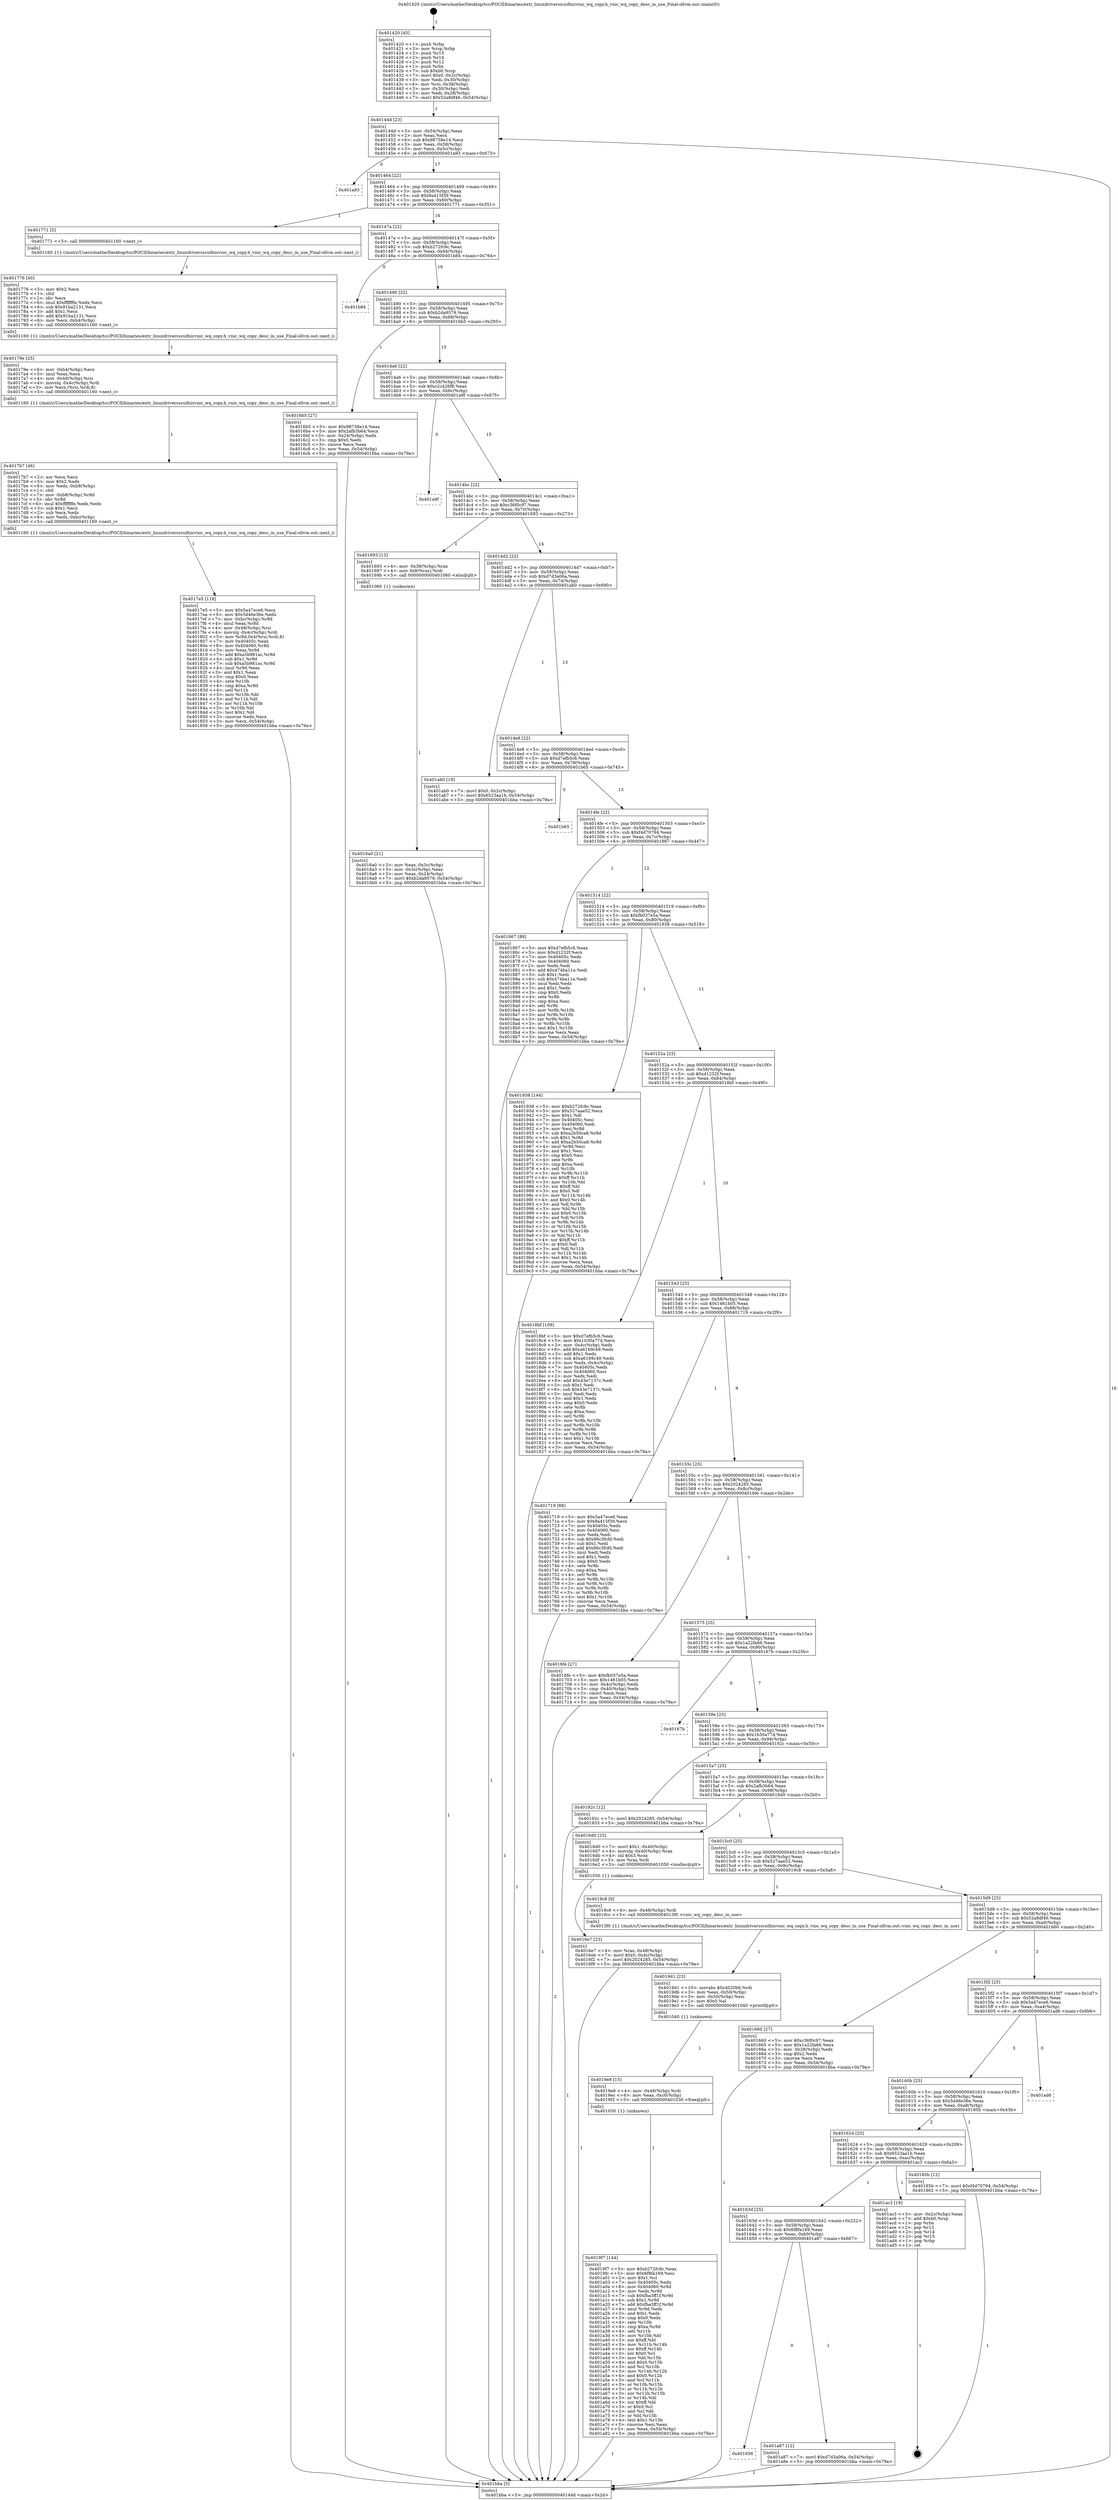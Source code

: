 digraph "0x401420" {
  label = "0x401420 (/mnt/c/Users/mathe/Desktop/tcc/POCII/binaries/extr_linuxdriversscsifnicvnic_wq_copy.h_vnic_wq_copy_desc_in_use_Final-ollvm.out::main(0))"
  labelloc = "t"
  node[shape=record]

  Entry [label="",width=0.3,height=0.3,shape=circle,fillcolor=black,style=filled]
  "0x40144d" [label="{
     0x40144d [23]\l
     | [instrs]\l
     &nbsp;&nbsp;0x40144d \<+3\>: mov -0x54(%rbp),%eax\l
     &nbsp;&nbsp;0x401450 \<+2\>: mov %eax,%ecx\l
     &nbsp;&nbsp;0x401452 \<+6\>: sub $0x98758e14,%ecx\l
     &nbsp;&nbsp;0x401458 \<+3\>: mov %eax,-0x58(%rbp)\l
     &nbsp;&nbsp;0x40145b \<+3\>: mov %ecx,-0x5c(%rbp)\l
     &nbsp;&nbsp;0x40145e \<+6\>: je 0000000000401a93 \<main+0x673\>\l
  }"]
  "0x401a93" [label="{
     0x401a93\l
  }", style=dashed]
  "0x401464" [label="{
     0x401464 [22]\l
     | [instrs]\l
     &nbsp;&nbsp;0x401464 \<+5\>: jmp 0000000000401469 \<main+0x49\>\l
     &nbsp;&nbsp;0x401469 \<+3\>: mov -0x58(%rbp),%eax\l
     &nbsp;&nbsp;0x40146c \<+5\>: sub $0x9a415f39,%eax\l
     &nbsp;&nbsp;0x401471 \<+3\>: mov %eax,-0x60(%rbp)\l
     &nbsp;&nbsp;0x401474 \<+6\>: je 0000000000401771 \<main+0x351\>\l
  }"]
  Exit [label="",width=0.3,height=0.3,shape=circle,fillcolor=black,style=filled,peripheries=2]
  "0x401771" [label="{
     0x401771 [5]\l
     | [instrs]\l
     &nbsp;&nbsp;0x401771 \<+5\>: call 0000000000401160 \<next_i\>\l
     | [calls]\l
     &nbsp;&nbsp;0x401160 \{1\} (/mnt/c/Users/mathe/Desktop/tcc/POCII/binaries/extr_linuxdriversscsifnicvnic_wq_copy.h_vnic_wq_copy_desc_in_use_Final-ollvm.out::next_i)\l
  }"]
  "0x40147a" [label="{
     0x40147a [22]\l
     | [instrs]\l
     &nbsp;&nbsp;0x40147a \<+5\>: jmp 000000000040147f \<main+0x5f\>\l
     &nbsp;&nbsp;0x40147f \<+3\>: mov -0x58(%rbp),%eax\l
     &nbsp;&nbsp;0x401482 \<+5\>: sub $0xb272fc9c,%eax\l
     &nbsp;&nbsp;0x401487 \<+3\>: mov %eax,-0x64(%rbp)\l
     &nbsp;&nbsp;0x40148a \<+6\>: je 0000000000401b84 \<main+0x764\>\l
  }"]
  "0x401656" [label="{
     0x401656\l
  }", style=dashed]
  "0x401b84" [label="{
     0x401b84\l
  }", style=dashed]
  "0x401490" [label="{
     0x401490 [22]\l
     | [instrs]\l
     &nbsp;&nbsp;0x401490 \<+5\>: jmp 0000000000401495 \<main+0x75\>\l
     &nbsp;&nbsp;0x401495 \<+3\>: mov -0x58(%rbp),%eax\l
     &nbsp;&nbsp;0x401498 \<+5\>: sub $0xb2da9579,%eax\l
     &nbsp;&nbsp;0x40149d \<+3\>: mov %eax,-0x68(%rbp)\l
     &nbsp;&nbsp;0x4014a0 \<+6\>: je 00000000004016b5 \<main+0x295\>\l
  }"]
  "0x401a87" [label="{
     0x401a87 [12]\l
     | [instrs]\l
     &nbsp;&nbsp;0x401a87 \<+7\>: movl $0xd7d3a06a,-0x54(%rbp)\l
     &nbsp;&nbsp;0x401a8e \<+5\>: jmp 0000000000401bba \<main+0x79a\>\l
  }"]
  "0x4016b5" [label="{
     0x4016b5 [27]\l
     | [instrs]\l
     &nbsp;&nbsp;0x4016b5 \<+5\>: mov $0x98758e14,%eax\l
     &nbsp;&nbsp;0x4016ba \<+5\>: mov $0x2afb3b64,%ecx\l
     &nbsp;&nbsp;0x4016bf \<+3\>: mov -0x24(%rbp),%edx\l
     &nbsp;&nbsp;0x4016c2 \<+3\>: cmp $0x0,%edx\l
     &nbsp;&nbsp;0x4016c5 \<+3\>: cmove %ecx,%eax\l
     &nbsp;&nbsp;0x4016c8 \<+3\>: mov %eax,-0x54(%rbp)\l
     &nbsp;&nbsp;0x4016cb \<+5\>: jmp 0000000000401bba \<main+0x79a\>\l
  }"]
  "0x4014a6" [label="{
     0x4014a6 [22]\l
     | [instrs]\l
     &nbsp;&nbsp;0x4014a6 \<+5\>: jmp 00000000004014ab \<main+0x8b\>\l
     &nbsp;&nbsp;0x4014ab \<+3\>: mov -0x58(%rbp),%eax\l
     &nbsp;&nbsp;0x4014ae \<+5\>: sub $0xc2c426f8,%eax\l
     &nbsp;&nbsp;0x4014b3 \<+3\>: mov %eax,-0x6c(%rbp)\l
     &nbsp;&nbsp;0x4014b6 \<+6\>: je 0000000000401a9f \<main+0x67f\>\l
  }"]
  "0x40163d" [label="{
     0x40163d [25]\l
     | [instrs]\l
     &nbsp;&nbsp;0x40163d \<+5\>: jmp 0000000000401642 \<main+0x222\>\l
     &nbsp;&nbsp;0x401642 \<+3\>: mov -0x58(%rbp),%eax\l
     &nbsp;&nbsp;0x401645 \<+5\>: sub $0x6f8fa169,%eax\l
     &nbsp;&nbsp;0x40164a \<+6\>: mov %eax,-0xb0(%rbp)\l
     &nbsp;&nbsp;0x401650 \<+6\>: je 0000000000401a87 \<main+0x667\>\l
  }"]
  "0x401a9f" [label="{
     0x401a9f\l
  }", style=dashed]
  "0x4014bc" [label="{
     0x4014bc [22]\l
     | [instrs]\l
     &nbsp;&nbsp;0x4014bc \<+5\>: jmp 00000000004014c1 \<main+0xa1\>\l
     &nbsp;&nbsp;0x4014c1 \<+3\>: mov -0x58(%rbp),%eax\l
     &nbsp;&nbsp;0x4014c4 \<+5\>: sub $0xc36f0c97,%eax\l
     &nbsp;&nbsp;0x4014c9 \<+3\>: mov %eax,-0x70(%rbp)\l
     &nbsp;&nbsp;0x4014cc \<+6\>: je 0000000000401693 \<main+0x273\>\l
  }"]
  "0x401ac3" [label="{
     0x401ac3 [19]\l
     | [instrs]\l
     &nbsp;&nbsp;0x401ac3 \<+3\>: mov -0x2c(%rbp),%eax\l
     &nbsp;&nbsp;0x401ac6 \<+7\>: add $0xb0,%rsp\l
     &nbsp;&nbsp;0x401acd \<+1\>: pop %rbx\l
     &nbsp;&nbsp;0x401ace \<+2\>: pop %r12\l
     &nbsp;&nbsp;0x401ad0 \<+2\>: pop %r14\l
     &nbsp;&nbsp;0x401ad2 \<+2\>: pop %r15\l
     &nbsp;&nbsp;0x401ad4 \<+1\>: pop %rbp\l
     &nbsp;&nbsp;0x401ad5 \<+1\>: ret\l
  }"]
  "0x401693" [label="{
     0x401693 [13]\l
     | [instrs]\l
     &nbsp;&nbsp;0x401693 \<+4\>: mov -0x38(%rbp),%rax\l
     &nbsp;&nbsp;0x401697 \<+4\>: mov 0x8(%rax),%rdi\l
     &nbsp;&nbsp;0x40169b \<+5\>: call 0000000000401060 \<atoi@plt\>\l
     | [calls]\l
     &nbsp;&nbsp;0x401060 \{1\} (unknown)\l
  }"]
  "0x4014d2" [label="{
     0x4014d2 [22]\l
     | [instrs]\l
     &nbsp;&nbsp;0x4014d2 \<+5\>: jmp 00000000004014d7 \<main+0xb7\>\l
     &nbsp;&nbsp;0x4014d7 \<+3\>: mov -0x58(%rbp),%eax\l
     &nbsp;&nbsp;0x4014da \<+5\>: sub $0xd7d3a06a,%eax\l
     &nbsp;&nbsp;0x4014df \<+3\>: mov %eax,-0x74(%rbp)\l
     &nbsp;&nbsp;0x4014e2 \<+6\>: je 0000000000401ab0 \<main+0x690\>\l
  }"]
  "0x4019f7" [label="{
     0x4019f7 [144]\l
     | [instrs]\l
     &nbsp;&nbsp;0x4019f7 \<+5\>: mov $0xb272fc9c,%eax\l
     &nbsp;&nbsp;0x4019fc \<+5\>: mov $0x6f8fa169,%esi\l
     &nbsp;&nbsp;0x401a01 \<+2\>: mov $0x1,%cl\l
     &nbsp;&nbsp;0x401a03 \<+7\>: mov 0x40405c,%edx\l
     &nbsp;&nbsp;0x401a0a \<+8\>: mov 0x404060,%r8d\l
     &nbsp;&nbsp;0x401a12 \<+3\>: mov %edx,%r9d\l
     &nbsp;&nbsp;0x401a15 \<+7\>: sub $0xfba3ff1f,%r9d\l
     &nbsp;&nbsp;0x401a1c \<+4\>: sub $0x1,%r9d\l
     &nbsp;&nbsp;0x401a20 \<+7\>: add $0xfba3ff1f,%r9d\l
     &nbsp;&nbsp;0x401a27 \<+4\>: imul %r9d,%edx\l
     &nbsp;&nbsp;0x401a2b \<+3\>: and $0x1,%edx\l
     &nbsp;&nbsp;0x401a2e \<+3\>: cmp $0x0,%edx\l
     &nbsp;&nbsp;0x401a31 \<+4\>: sete %r10b\l
     &nbsp;&nbsp;0x401a35 \<+4\>: cmp $0xa,%r8d\l
     &nbsp;&nbsp;0x401a39 \<+4\>: setl %r11b\l
     &nbsp;&nbsp;0x401a3d \<+3\>: mov %r10b,%bl\l
     &nbsp;&nbsp;0x401a40 \<+3\>: xor $0xff,%bl\l
     &nbsp;&nbsp;0x401a43 \<+3\>: mov %r11b,%r14b\l
     &nbsp;&nbsp;0x401a46 \<+4\>: xor $0xff,%r14b\l
     &nbsp;&nbsp;0x401a4a \<+3\>: xor $0x0,%cl\l
     &nbsp;&nbsp;0x401a4d \<+3\>: mov %bl,%r15b\l
     &nbsp;&nbsp;0x401a50 \<+4\>: and $0x0,%r15b\l
     &nbsp;&nbsp;0x401a54 \<+3\>: and %cl,%r10b\l
     &nbsp;&nbsp;0x401a57 \<+3\>: mov %r14b,%r12b\l
     &nbsp;&nbsp;0x401a5a \<+4\>: and $0x0,%r12b\l
     &nbsp;&nbsp;0x401a5e \<+3\>: and %cl,%r11b\l
     &nbsp;&nbsp;0x401a61 \<+3\>: or %r10b,%r15b\l
     &nbsp;&nbsp;0x401a64 \<+3\>: or %r11b,%r12b\l
     &nbsp;&nbsp;0x401a67 \<+3\>: xor %r12b,%r15b\l
     &nbsp;&nbsp;0x401a6a \<+3\>: or %r14b,%bl\l
     &nbsp;&nbsp;0x401a6d \<+3\>: xor $0xff,%bl\l
     &nbsp;&nbsp;0x401a70 \<+3\>: or $0x0,%cl\l
     &nbsp;&nbsp;0x401a73 \<+2\>: and %cl,%bl\l
     &nbsp;&nbsp;0x401a75 \<+3\>: or %bl,%r15b\l
     &nbsp;&nbsp;0x401a78 \<+4\>: test $0x1,%r15b\l
     &nbsp;&nbsp;0x401a7c \<+3\>: cmovne %esi,%eax\l
     &nbsp;&nbsp;0x401a7f \<+3\>: mov %eax,-0x54(%rbp)\l
     &nbsp;&nbsp;0x401a82 \<+5\>: jmp 0000000000401bba \<main+0x79a\>\l
  }"]
  "0x401ab0" [label="{
     0x401ab0 [19]\l
     | [instrs]\l
     &nbsp;&nbsp;0x401ab0 \<+7\>: movl $0x0,-0x2c(%rbp)\l
     &nbsp;&nbsp;0x401ab7 \<+7\>: movl $0x6523aa1b,-0x54(%rbp)\l
     &nbsp;&nbsp;0x401abe \<+5\>: jmp 0000000000401bba \<main+0x79a\>\l
  }"]
  "0x4014e8" [label="{
     0x4014e8 [22]\l
     | [instrs]\l
     &nbsp;&nbsp;0x4014e8 \<+5\>: jmp 00000000004014ed \<main+0xcd\>\l
     &nbsp;&nbsp;0x4014ed \<+3\>: mov -0x58(%rbp),%eax\l
     &nbsp;&nbsp;0x4014f0 \<+5\>: sub $0xd7efb5c6,%eax\l
     &nbsp;&nbsp;0x4014f5 \<+3\>: mov %eax,-0x78(%rbp)\l
     &nbsp;&nbsp;0x4014f8 \<+6\>: je 0000000000401b65 \<main+0x745\>\l
  }"]
  "0x4019e8" [label="{
     0x4019e8 [15]\l
     | [instrs]\l
     &nbsp;&nbsp;0x4019e8 \<+4\>: mov -0x48(%rbp),%rdi\l
     &nbsp;&nbsp;0x4019ec \<+6\>: mov %eax,-0xc0(%rbp)\l
     &nbsp;&nbsp;0x4019f2 \<+5\>: call 0000000000401030 \<free@plt\>\l
     | [calls]\l
     &nbsp;&nbsp;0x401030 \{1\} (unknown)\l
  }"]
  "0x401b65" [label="{
     0x401b65\l
  }", style=dashed]
  "0x4014fe" [label="{
     0x4014fe [22]\l
     | [instrs]\l
     &nbsp;&nbsp;0x4014fe \<+5\>: jmp 0000000000401503 \<main+0xe3\>\l
     &nbsp;&nbsp;0x401503 \<+3\>: mov -0x58(%rbp),%eax\l
     &nbsp;&nbsp;0x401506 \<+5\>: sub $0xf4d70794,%eax\l
     &nbsp;&nbsp;0x40150b \<+3\>: mov %eax,-0x7c(%rbp)\l
     &nbsp;&nbsp;0x40150e \<+6\>: je 0000000000401867 \<main+0x447\>\l
  }"]
  "0x4019d1" [label="{
     0x4019d1 [23]\l
     | [instrs]\l
     &nbsp;&nbsp;0x4019d1 \<+10\>: movabs $0x4020b6,%rdi\l
     &nbsp;&nbsp;0x4019db \<+3\>: mov %eax,-0x50(%rbp)\l
     &nbsp;&nbsp;0x4019de \<+3\>: mov -0x50(%rbp),%esi\l
     &nbsp;&nbsp;0x4019e1 \<+2\>: mov $0x0,%al\l
     &nbsp;&nbsp;0x4019e3 \<+5\>: call 0000000000401040 \<printf@plt\>\l
     | [calls]\l
     &nbsp;&nbsp;0x401040 \{1\} (unknown)\l
  }"]
  "0x401867" [label="{
     0x401867 [88]\l
     | [instrs]\l
     &nbsp;&nbsp;0x401867 \<+5\>: mov $0xd7efb5c6,%eax\l
     &nbsp;&nbsp;0x40186c \<+5\>: mov $0xd1232f,%ecx\l
     &nbsp;&nbsp;0x401871 \<+7\>: mov 0x40405c,%edx\l
     &nbsp;&nbsp;0x401878 \<+7\>: mov 0x404060,%esi\l
     &nbsp;&nbsp;0x40187f \<+2\>: mov %edx,%edi\l
     &nbsp;&nbsp;0x401881 \<+6\>: add $0x474ba11e,%edi\l
     &nbsp;&nbsp;0x401887 \<+3\>: sub $0x1,%edi\l
     &nbsp;&nbsp;0x40188a \<+6\>: sub $0x474ba11e,%edi\l
     &nbsp;&nbsp;0x401890 \<+3\>: imul %edi,%edx\l
     &nbsp;&nbsp;0x401893 \<+3\>: and $0x1,%edx\l
     &nbsp;&nbsp;0x401896 \<+3\>: cmp $0x0,%edx\l
     &nbsp;&nbsp;0x401899 \<+4\>: sete %r8b\l
     &nbsp;&nbsp;0x40189d \<+3\>: cmp $0xa,%esi\l
     &nbsp;&nbsp;0x4018a0 \<+4\>: setl %r9b\l
     &nbsp;&nbsp;0x4018a4 \<+3\>: mov %r8b,%r10b\l
     &nbsp;&nbsp;0x4018a7 \<+3\>: and %r9b,%r10b\l
     &nbsp;&nbsp;0x4018aa \<+3\>: xor %r9b,%r8b\l
     &nbsp;&nbsp;0x4018ad \<+3\>: or %r8b,%r10b\l
     &nbsp;&nbsp;0x4018b0 \<+4\>: test $0x1,%r10b\l
     &nbsp;&nbsp;0x4018b4 \<+3\>: cmovne %ecx,%eax\l
     &nbsp;&nbsp;0x4018b7 \<+3\>: mov %eax,-0x54(%rbp)\l
     &nbsp;&nbsp;0x4018ba \<+5\>: jmp 0000000000401bba \<main+0x79a\>\l
  }"]
  "0x401514" [label="{
     0x401514 [22]\l
     | [instrs]\l
     &nbsp;&nbsp;0x401514 \<+5\>: jmp 0000000000401519 \<main+0xf9\>\l
     &nbsp;&nbsp;0x401519 \<+3\>: mov -0x58(%rbp),%eax\l
     &nbsp;&nbsp;0x40151c \<+5\>: sub $0xfb037e5a,%eax\l
     &nbsp;&nbsp;0x401521 \<+3\>: mov %eax,-0x80(%rbp)\l
     &nbsp;&nbsp;0x401524 \<+6\>: je 0000000000401938 \<main+0x518\>\l
  }"]
  "0x401624" [label="{
     0x401624 [25]\l
     | [instrs]\l
     &nbsp;&nbsp;0x401624 \<+5\>: jmp 0000000000401629 \<main+0x209\>\l
     &nbsp;&nbsp;0x401629 \<+3\>: mov -0x58(%rbp),%eax\l
     &nbsp;&nbsp;0x40162c \<+5\>: sub $0x6523aa1b,%eax\l
     &nbsp;&nbsp;0x401631 \<+6\>: mov %eax,-0xac(%rbp)\l
     &nbsp;&nbsp;0x401637 \<+6\>: je 0000000000401ac3 \<main+0x6a3\>\l
  }"]
  "0x401938" [label="{
     0x401938 [144]\l
     | [instrs]\l
     &nbsp;&nbsp;0x401938 \<+5\>: mov $0xb272fc9c,%eax\l
     &nbsp;&nbsp;0x40193d \<+5\>: mov $0x527aae52,%ecx\l
     &nbsp;&nbsp;0x401942 \<+2\>: mov $0x1,%dl\l
     &nbsp;&nbsp;0x401944 \<+7\>: mov 0x40405c,%esi\l
     &nbsp;&nbsp;0x40194b \<+7\>: mov 0x404060,%edi\l
     &nbsp;&nbsp;0x401952 \<+3\>: mov %esi,%r8d\l
     &nbsp;&nbsp;0x401955 \<+7\>: sub $0xa2b50ca8,%r8d\l
     &nbsp;&nbsp;0x40195c \<+4\>: sub $0x1,%r8d\l
     &nbsp;&nbsp;0x401960 \<+7\>: add $0xa2b50ca8,%r8d\l
     &nbsp;&nbsp;0x401967 \<+4\>: imul %r8d,%esi\l
     &nbsp;&nbsp;0x40196b \<+3\>: and $0x1,%esi\l
     &nbsp;&nbsp;0x40196e \<+3\>: cmp $0x0,%esi\l
     &nbsp;&nbsp;0x401971 \<+4\>: sete %r9b\l
     &nbsp;&nbsp;0x401975 \<+3\>: cmp $0xa,%edi\l
     &nbsp;&nbsp;0x401978 \<+4\>: setl %r10b\l
     &nbsp;&nbsp;0x40197c \<+3\>: mov %r9b,%r11b\l
     &nbsp;&nbsp;0x40197f \<+4\>: xor $0xff,%r11b\l
     &nbsp;&nbsp;0x401983 \<+3\>: mov %r10b,%bl\l
     &nbsp;&nbsp;0x401986 \<+3\>: xor $0xff,%bl\l
     &nbsp;&nbsp;0x401989 \<+3\>: xor $0x0,%dl\l
     &nbsp;&nbsp;0x40198c \<+3\>: mov %r11b,%r14b\l
     &nbsp;&nbsp;0x40198f \<+4\>: and $0x0,%r14b\l
     &nbsp;&nbsp;0x401993 \<+3\>: and %dl,%r9b\l
     &nbsp;&nbsp;0x401996 \<+3\>: mov %bl,%r15b\l
     &nbsp;&nbsp;0x401999 \<+4\>: and $0x0,%r15b\l
     &nbsp;&nbsp;0x40199d \<+3\>: and %dl,%r10b\l
     &nbsp;&nbsp;0x4019a0 \<+3\>: or %r9b,%r14b\l
     &nbsp;&nbsp;0x4019a3 \<+3\>: or %r10b,%r15b\l
     &nbsp;&nbsp;0x4019a6 \<+3\>: xor %r15b,%r14b\l
     &nbsp;&nbsp;0x4019a9 \<+3\>: or %bl,%r11b\l
     &nbsp;&nbsp;0x4019ac \<+4\>: xor $0xff,%r11b\l
     &nbsp;&nbsp;0x4019b0 \<+3\>: or $0x0,%dl\l
     &nbsp;&nbsp;0x4019b3 \<+3\>: and %dl,%r11b\l
     &nbsp;&nbsp;0x4019b6 \<+3\>: or %r11b,%r14b\l
     &nbsp;&nbsp;0x4019b9 \<+4\>: test $0x1,%r14b\l
     &nbsp;&nbsp;0x4019bd \<+3\>: cmovne %ecx,%eax\l
     &nbsp;&nbsp;0x4019c0 \<+3\>: mov %eax,-0x54(%rbp)\l
     &nbsp;&nbsp;0x4019c3 \<+5\>: jmp 0000000000401bba \<main+0x79a\>\l
  }"]
  "0x40152a" [label="{
     0x40152a [25]\l
     | [instrs]\l
     &nbsp;&nbsp;0x40152a \<+5\>: jmp 000000000040152f \<main+0x10f\>\l
     &nbsp;&nbsp;0x40152f \<+3\>: mov -0x58(%rbp),%eax\l
     &nbsp;&nbsp;0x401532 \<+5\>: sub $0xd1232f,%eax\l
     &nbsp;&nbsp;0x401537 \<+6\>: mov %eax,-0x84(%rbp)\l
     &nbsp;&nbsp;0x40153d \<+6\>: je 00000000004018bf \<main+0x49f\>\l
  }"]
  "0x40185b" [label="{
     0x40185b [12]\l
     | [instrs]\l
     &nbsp;&nbsp;0x40185b \<+7\>: movl $0xf4d70794,-0x54(%rbp)\l
     &nbsp;&nbsp;0x401862 \<+5\>: jmp 0000000000401bba \<main+0x79a\>\l
  }"]
  "0x4018bf" [label="{
     0x4018bf [109]\l
     | [instrs]\l
     &nbsp;&nbsp;0x4018bf \<+5\>: mov $0xd7efb5c6,%eax\l
     &nbsp;&nbsp;0x4018c4 \<+5\>: mov $0x1b30a77d,%ecx\l
     &nbsp;&nbsp;0x4018c9 \<+3\>: mov -0x4c(%rbp),%edx\l
     &nbsp;&nbsp;0x4018cc \<+6\>: add $0xa6169c49,%edx\l
     &nbsp;&nbsp;0x4018d2 \<+3\>: add $0x1,%edx\l
     &nbsp;&nbsp;0x4018d5 \<+6\>: sub $0xa6169c49,%edx\l
     &nbsp;&nbsp;0x4018db \<+3\>: mov %edx,-0x4c(%rbp)\l
     &nbsp;&nbsp;0x4018de \<+7\>: mov 0x40405c,%edx\l
     &nbsp;&nbsp;0x4018e5 \<+7\>: mov 0x404060,%esi\l
     &nbsp;&nbsp;0x4018ec \<+2\>: mov %edx,%edi\l
     &nbsp;&nbsp;0x4018ee \<+6\>: add $0x43e7137c,%edi\l
     &nbsp;&nbsp;0x4018f4 \<+3\>: sub $0x1,%edi\l
     &nbsp;&nbsp;0x4018f7 \<+6\>: sub $0x43e7137c,%edi\l
     &nbsp;&nbsp;0x4018fd \<+3\>: imul %edi,%edx\l
     &nbsp;&nbsp;0x401900 \<+3\>: and $0x1,%edx\l
     &nbsp;&nbsp;0x401903 \<+3\>: cmp $0x0,%edx\l
     &nbsp;&nbsp;0x401906 \<+4\>: sete %r8b\l
     &nbsp;&nbsp;0x40190a \<+3\>: cmp $0xa,%esi\l
     &nbsp;&nbsp;0x40190d \<+4\>: setl %r9b\l
     &nbsp;&nbsp;0x401911 \<+3\>: mov %r8b,%r10b\l
     &nbsp;&nbsp;0x401914 \<+3\>: and %r9b,%r10b\l
     &nbsp;&nbsp;0x401917 \<+3\>: xor %r9b,%r8b\l
     &nbsp;&nbsp;0x40191a \<+3\>: or %r8b,%r10b\l
     &nbsp;&nbsp;0x40191d \<+4\>: test $0x1,%r10b\l
     &nbsp;&nbsp;0x401921 \<+3\>: cmovne %ecx,%eax\l
     &nbsp;&nbsp;0x401924 \<+3\>: mov %eax,-0x54(%rbp)\l
     &nbsp;&nbsp;0x401927 \<+5\>: jmp 0000000000401bba \<main+0x79a\>\l
  }"]
  "0x401543" [label="{
     0x401543 [25]\l
     | [instrs]\l
     &nbsp;&nbsp;0x401543 \<+5\>: jmp 0000000000401548 \<main+0x128\>\l
     &nbsp;&nbsp;0x401548 \<+3\>: mov -0x58(%rbp),%eax\l
     &nbsp;&nbsp;0x40154b \<+5\>: sub $0x1461b05,%eax\l
     &nbsp;&nbsp;0x401550 \<+6\>: mov %eax,-0x88(%rbp)\l
     &nbsp;&nbsp;0x401556 \<+6\>: je 0000000000401719 \<main+0x2f9\>\l
  }"]
  "0x40160b" [label="{
     0x40160b [25]\l
     | [instrs]\l
     &nbsp;&nbsp;0x40160b \<+5\>: jmp 0000000000401610 \<main+0x1f0\>\l
     &nbsp;&nbsp;0x401610 \<+3\>: mov -0x58(%rbp),%eax\l
     &nbsp;&nbsp;0x401613 \<+5\>: sub $0x5d46e36e,%eax\l
     &nbsp;&nbsp;0x401618 \<+6\>: mov %eax,-0xa8(%rbp)\l
     &nbsp;&nbsp;0x40161e \<+6\>: je 000000000040185b \<main+0x43b\>\l
  }"]
  "0x401719" [label="{
     0x401719 [88]\l
     | [instrs]\l
     &nbsp;&nbsp;0x401719 \<+5\>: mov $0x5a47ece6,%eax\l
     &nbsp;&nbsp;0x40171e \<+5\>: mov $0x9a415f39,%ecx\l
     &nbsp;&nbsp;0x401723 \<+7\>: mov 0x40405c,%edx\l
     &nbsp;&nbsp;0x40172a \<+7\>: mov 0x404060,%esi\l
     &nbsp;&nbsp;0x401731 \<+2\>: mov %edx,%edi\l
     &nbsp;&nbsp;0x401733 \<+6\>: sub $0x86c3fcfd,%edi\l
     &nbsp;&nbsp;0x401739 \<+3\>: sub $0x1,%edi\l
     &nbsp;&nbsp;0x40173c \<+6\>: add $0x86c3fcfd,%edi\l
     &nbsp;&nbsp;0x401742 \<+3\>: imul %edi,%edx\l
     &nbsp;&nbsp;0x401745 \<+3\>: and $0x1,%edx\l
     &nbsp;&nbsp;0x401748 \<+3\>: cmp $0x0,%edx\l
     &nbsp;&nbsp;0x40174b \<+4\>: sete %r8b\l
     &nbsp;&nbsp;0x40174f \<+3\>: cmp $0xa,%esi\l
     &nbsp;&nbsp;0x401752 \<+4\>: setl %r9b\l
     &nbsp;&nbsp;0x401756 \<+3\>: mov %r8b,%r10b\l
     &nbsp;&nbsp;0x401759 \<+3\>: and %r9b,%r10b\l
     &nbsp;&nbsp;0x40175c \<+3\>: xor %r9b,%r8b\l
     &nbsp;&nbsp;0x40175f \<+3\>: or %r8b,%r10b\l
     &nbsp;&nbsp;0x401762 \<+4\>: test $0x1,%r10b\l
     &nbsp;&nbsp;0x401766 \<+3\>: cmovne %ecx,%eax\l
     &nbsp;&nbsp;0x401769 \<+3\>: mov %eax,-0x54(%rbp)\l
     &nbsp;&nbsp;0x40176c \<+5\>: jmp 0000000000401bba \<main+0x79a\>\l
  }"]
  "0x40155c" [label="{
     0x40155c [25]\l
     | [instrs]\l
     &nbsp;&nbsp;0x40155c \<+5\>: jmp 0000000000401561 \<main+0x141\>\l
     &nbsp;&nbsp;0x401561 \<+3\>: mov -0x58(%rbp),%eax\l
     &nbsp;&nbsp;0x401564 \<+5\>: sub $0x2024285,%eax\l
     &nbsp;&nbsp;0x401569 \<+6\>: mov %eax,-0x8c(%rbp)\l
     &nbsp;&nbsp;0x40156f \<+6\>: je 00000000004016fe \<main+0x2de\>\l
  }"]
  "0x401ad6" [label="{
     0x401ad6\l
  }", style=dashed]
  "0x4016fe" [label="{
     0x4016fe [27]\l
     | [instrs]\l
     &nbsp;&nbsp;0x4016fe \<+5\>: mov $0xfb037e5a,%eax\l
     &nbsp;&nbsp;0x401703 \<+5\>: mov $0x1461b05,%ecx\l
     &nbsp;&nbsp;0x401708 \<+3\>: mov -0x4c(%rbp),%edx\l
     &nbsp;&nbsp;0x40170b \<+3\>: cmp -0x40(%rbp),%edx\l
     &nbsp;&nbsp;0x40170e \<+3\>: cmovl %ecx,%eax\l
     &nbsp;&nbsp;0x401711 \<+3\>: mov %eax,-0x54(%rbp)\l
     &nbsp;&nbsp;0x401714 \<+5\>: jmp 0000000000401bba \<main+0x79a\>\l
  }"]
  "0x401575" [label="{
     0x401575 [25]\l
     | [instrs]\l
     &nbsp;&nbsp;0x401575 \<+5\>: jmp 000000000040157a \<main+0x15a\>\l
     &nbsp;&nbsp;0x40157a \<+3\>: mov -0x58(%rbp),%eax\l
     &nbsp;&nbsp;0x40157d \<+5\>: sub $0x1a22fa66,%eax\l
     &nbsp;&nbsp;0x401582 \<+6\>: mov %eax,-0x90(%rbp)\l
     &nbsp;&nbsp;0x401588 \<+6\>: je 000000000040167b \<main+0x25b\>\l
  }"]
  "0x4017e5" [label="{
     0x4017e5 [118]\l
     | [instrs]\l
     &nbsp;&nbsp;0x4017e5 \<+5\>: mov $0x5a47ece6,%ecx\l
     &nbsp;&nbsp;0x4017ea \<+5\>: mov $0x5d46e36e,%edx\l
     &nbsp;&nbsp;0x4017ef \<+7\>: mov -0xbc(%rbp),%r8d\l
     &nbsp;&nbsp;0x4017f6 \<+4\>: imul %eax,%r8d\l
     &nbsp;&nbsp;0x4017fa \<+4\>: mov -0x48(%rbp),%rsi\l
     &nbsp;&nbsp;0x4017fe \<+4\>: movslq -0x4c(%rbp),%rdi\l
     &nbsp;&nbsp;0x401802 \<+5\>: mov %r8d,0x4(%rsi,%rdi,8)\l
     &nbsp;&nbsp;0x401807 \<+7\>: mov 0x40405c,%eax\l
     &nbsp;&nbsp;0x40180e \<+8\>: mov 0x404060,%r8d\l
     &nbsp;&nbsp;0x401816 \<+3\>: mov %eax,%r9d\l
     &nbsp;&nbsp;0x401819 \<+7\>: add $0xa5b981ac,%r9d\l
     &nbsp;&nbsp;0x401820 \<+4\>: sub $0x1,%r9d\l
     &nbsp;&nbsp;0x401824 \<+7\>: sub $0xa5b981ac,%r9d\l
     &nbsp;&nbsp;0x40182b \<+4\>: imul %r9d,%eax\l
     &nbsp;&nbsp;0x40182f \<+3\>: and $0x1,%eax\l
     &nbsp;&nbsp;0x401832 \<+3\>: cmp $0x0,%eax\l
     &nbsp;&nbsp;0x401835 \<+4\>: sete %r10b\l
     &nbsp;&nbsp;0x401839 \<+4\>: cmp $0xa,%r8d\l
     &nbsp;&nbsp;0x40183d \<+4\>: setl %r11b\l
     &nbsp;&nbsp;0x401841 \<+3\>: mov %r10b,%bl\l
     &nbsp;&nbsp;0x401844 \<+3\>: and %r11b,%bl\l
     &nbsp;&nbsp;0x401847 \<+3\>: xor %r11b,%r10b\l
     &nbsp;&nbsp;0x40184a \<+3\>: or %r10b,%bl\l
     &nbsp;&nbsp;0x40184d \<+3\>: test $0x1,%bl\l
     &nbsp;&nbsp;0x401850 \<+3\>: cmovne %edx,%ecx\l
     &nbsp;&nbsp;0x401853 \<+3\>: mov %ecx,-0x54(%rbp)\l
     &nbsp;&nbsp;0x401856 \<+5\>: jmp 0000000000401bba \<main+0x79a\>\l
  }"]
  "0x40167b" [label="{
     0x40167b\l
  }", style=dashed]
  "0x40158e" [label="{
     0x40158e [25]\l
     | [instrs]\l
     &nbsp;&nbsp;0x40158e \<+5\>: jmp 0000000000401593 \<main+0x173\>\l
     &nbsp;&nbsp;0x401593 \<+3\>: mov -0x58(%rbp),%eax\l
     &nbsp;&nbsp;0x401596 \<+5\>: sub $0x1b30a77d,%eax\l
     &nbsp;&nbsp;0x40159b \<+6\>: mov %eax,-0x94(%rbp)\l
     &nbsp;&nbsp;0x4015a1 \<+6\>: je 000000000040192c \<main+0x50c\>\l
  }"]
  "0x4017b7" [label="{
     0x4017b7 [46]\l
     | [instrs]\l
     &nbsp;&nbsp;0x4017b7 \<+2\>: xor %ecx,%ecx\l
     &nbsp;&nbsp;0x4017b9 \<+5\>: mov $0x2,%edx\l
     &nbsp;&nbsp;0x4017be \<+6\>: mov %edx,-0xb8(%rbp)\l
     &nbsp;&nbsp;0x4017c4 \<+1\>: cltd\l
     &nbsp;&nbsp;0x4017c5 \<+7\>: mov -0xb8(%rbp),%r8d\l
     &nbsp;&nbsp;0x4017cc \<+3\>: idiv %r8d\l
     &nbsp;&nbsp;0x4017cf \<+6\>: imul $0xfffffffe,%edx,%edx\l
     &nbsp;&nbsp;0x4017d5 \<+3\>: sub $0x1,%ecx\l
     &nbsp;&nbsp;0x4017d8 \<+2\>: sub %ecx,%edx\l
     &nbsp;&nbsp;0x4017da \<+6\>: mov %edx,-0xbc(%rbp)\l
     &nbsp;&nbsp;0x4017e0 \<+5\>: call 0000000000401160 \<next_i\>\l
     | [calls]\l
     &nbsp;&nbsp;0x401160 \{1\} (/mnt/c/Users/mathe/Desktop/tcc/POCII/binaries/extr_linuxdriversscsifnicvnic_wq_copy.h_vnic_wq_copy_desc_in_use_Final-ollvm.out::next_i)\l
  }"]
  "0x40192c" [label="{
     0x40192c [12]\l
     | [instrs]\l
     &nbsp;&nbsp;0x40192c \<+7\>: movl $0x2024285,-0x54(%rbp)\l
     &nbsp;&nbsp;0x401933 \<+5\>: jmp 0000000000401bba \<main+0x79a\>\l
  }"]
  "0x4015a7" [label="{
     0x4015a7 [25]\l
     | [instrs]\l
     &nbsp;&nbsp;0x4015a7 \<+5\>: jmp 00000000004015ac \<main+0x18c\>\l
     &nbsp;&nbsp;0x4015ac \<+3\>: mov -0x58(%rbp),%eax\l
     &nbsp;&nbsp;0x4015af \<+5\>: sub $0x2afb3b64,%eax\l
     &nbsp;&nbsp;0x4015b4 \<+6\>: mov %eax,-0x98(%rbp)\l
     &nbsp;&nbsp;0x4015ba \<+6\>: je 00000000004016d0 \<main+0x2b0\>\l
  }"]
  "0x40179e" [label="{
     0x40179e [25]\l
     | [instrs]\l
     &nbsp;&nbsp;0x40179e \<+6\>: mov -0xb4(%rbp),%ecx\l
     &nbsp;&nbsp;0x4017a4 \<+3\>: imul %eax,%ecx\l
     &nbsp;&nbsp;0x4017a7 \<+4\>: mov -0x48(%rbp),%rsi\l
     &nbsp;&nbsp;0x4017ab \<+4\>: movslq -0x4c(%rbp),%rdi\l
     &nbsp;&nbsp;0x4017af \<+3\>: mov %ecx,(%rsi,%rdi,8)\l
     &nbsp;&nbsp;0x4017b2 \<+5\>: call 0000000000401160 \<next_i\>\l
     | [calls]\l
     &nbsp;&nbsp;0x401160 \{1\} (/mnt/c/Users/mathe/Desktop/tcc/POCII/binaries/extr_linuxdriversscsifnicvnic_wq_copy.h_vnic_wq_copy_desc_in_use_Final-ollvm.out::next_i)\l
  }"]
  "0x4016d0" [label="{
     0x4016d0 [23]\l
     | [instrs]\l
     &nbsp;&nbsp;0x4016d0 \<+7\>: movl $0x1,-0x40(%rbp)\l
     &nbsp;&nbsp;0x4016d7 \<+4\>: movslq -0x40(%rbp),%rax\l
     &nbsp;&nbsp;0x4016db \<+4\>: shl $0x3,%rax\l
     &nbsp;&nbsp;0x4016df \<+3\>: mov %rax,%rdi\l
     &nbsp;&nbsp;0x4016e2 \<+5\>: call 0000000000401050 \<malloc@plt\>\l
     | [calls]\l
     &nbsp;&nbsp;0x401050 \{1\} (unknown)\l
  }"]
  "0x4015c0" [label="{
     0x4015c0 [25]\l
     | [instrs]\l
     &nbsp;&nbsp;0x4015c0 \<+5\>: jmp 00000000004015c5 \<main+0x1a5\>\l
     &nbsp;&nbsp;0x4015c5 \<+3\>: mov -0x58(%rbp),%eax\l
     &nbsp;&nbsp;0x4015c8 \<+5\>: sub $0x527aae52,%eax\l
     &nbsp;&nbsp;0x4015cd \<+6\>: mov %eax,-0x9c(%rbp)\l
     &nbsp;&nbsp;0x4015d3 \<+6\>: je 00000000004019c8 \<main+0x5a8\>\l
  }"]
  "0x401776" [label="{
     0x401776 [40]\l
     | [instrs]\l
     &nbsp;&nbsp;0x401776 \<+5\>: mov $0x2,%ecx\l
     &nbsp;&nbsp;0x40177b \<+1\>: cltd\l
     &nbsp;&nbsp;0x40177c \<+2\>: idiv %ecx\l
     &nbsp;&nbsp;0x40177e \<+6\>: imul $0xfffffffe,%edx,%ecx\l
     &nbsp;&nbsp;0x401784 \<+6\>: sub $0x91ba2131,%ecx\l
     &nbsp;&nbsp;0x40178a \<+3\>: add $0x1,%ecx\l
     &nbsp;&nbsp;0x40178d \<+6\>: add $0x91ba2131,%ecx\l
     &nbsp;&nbsp;0x401793 \<+6\>: mov %ecx,-0xb4(%rbp)\l
     &nbsp;&nbsp;0x401799 \<+5\>: call 0000000000401160 \<next_i\>\l
     | [calls]\l
     &nbsp;&nbsp;0x401160 \{1\} (/mnt/c/Users/mathe/Desktop/tcc/POCII/binaries/extr_linuxdriversscsifnicvnic_wq_copy.h_vnic_wq_copy_desc_in_use_Final-ollvm.out::next_i)\l
  }"]
  "0x4019c8" [label="{
     0x4019c8 [9]\l
     | [instrs]\l
     &nbsp;&nbsp;0x4019c8 \<+4\>: mov -0x48(%rbp),%rdi\l
     &nbsp;&nbsp;0x4019cc \<+5\>: call 00000000004013f0 \<vnic_wq_copy_desc_in_use\>\l
     | [calls]\l
     &nbsp;&nbsp;0x4013f0 \{1\} (/mnt/c/Users/mathe/Desktop/tcc/POCII/binaries/extr_linuxdriversscsifnicvnic_wq_copy.h_vnic_wq_copy_desc_in_use_Final-ollvm.out::vnic_wq_copy_desc_in_use)\l
  }"]
  "0x4015d9" [label="{
     0x4015d9 [25]\l
     | [instrs]\l
     &nbsp;&nbsp;0x4015d9 \<+5\>: jmp 00000000004015de \<main+0x1be\>\l
     &nbsp;&nbsp;0x4015de \<+3\>: mov -0x58(%rbp),%eax\l
     &nbsp;&nbsp;0x4015e1 \<+5\>: sub $0x52a8df46,%eax\l
     &nbsp;&nbsp;0x4015e6 \<+6\>: mov %eax,-0xa0(%rbp)\l
     &nbsp;&nbsp;0x4015ec \<+6\>: je 0000000000401660 \<main+0x240\>\l
  }"]
  "0x4016e7" [label="{
     0x4016e7 [23]\l
     | [instrs]\l
     &nbsp;&nbsp;0x4016e7 \<+4\>: mov %rax,-0x48(%rbp)\l
     &nbsp;&nbsp;0x4016eb \<+7\>: movl $0x0,-0x4c(%rbp)\l
     &nbsp;&nbsp;0x4016f2 \<+7\>: movl $0x2024285,-0x54(%rbp)\l
     &nbsp;&nbsp;0x4016f9 \<+5\>: jmp 0000000000401bba \<main+0x79a\>\l
  }"]
  "0x401660" [label="{
     0x401660 [27]\l
     | [instrs]\l
     &nbsp;&nbsp;0x401660 \<+5\>: mov $0xc36f0c97,%eax\l
     &nbsp;&nbsp;0x401665 \<+5\>: mov $0x1a22fa66,%ecx\l
     &nbsp;&nbsp;0x40166a \<+3\>: mov -0x28(%rbp),%edx\l
     &nbsp;&nbsp;0x40166d \<+3\>: cmp $0x2,%edx\l
     &nbsp;&nbsp;0x401670 \<+3\>: cmovne %ecx,%eax\l
     &nbsp;&nbsp;0x401673 \<+3\>: mov %eax,-0x54(%rbp)\l
     &nbsp;&nbsp;0x401676 \<+5\>: jmp 0000000000401bba \<main+0x79a\>\l
  }"]
  "0x4015f2" [label="{
     0x4015f2 [25]\l
     | [instrs]\l
     &nbsp;&nbsp;0x4015f2 \<+5\>: jmp 00000000004015f7 \<main+0x1d7\>\l
     &nbsp;&nbsp;0x4015f7 \<+3\>: mov -0x58(%rbp),%eax\l
     &nbsp;&nbsp;0x4015fa \<+5\>: sub $0x5a47ece6,%eax\l
     &nbsp;&nbsp;0x4015ff \<+6\>: mov %eax,-0xa4(%rbp)\l
     &nbsp;&nbsp;0x401605 \<+6\>: je 0000000000401ad6 \<main+0x6b6\>\l
  }"]
  "0x401bba" [label="{
     0x401bba [5]\l
     | [instrs]\l
     &nbsp;&nbsp;0x401bba \<+5\>: jmp 000000000040144d \<main+0x2d\>\l
  }"]
  "0x401420" [label="{
     0x401420 [45]\l
     | [instrs]\l
     &nbsp;&nbsp;0x401420 \<+1\>: push %rbp\l
     &nbsp;&nbsp;0x401421 \<+3\>: mov %rsp,%rbp\l
     &nbsp;&nbsp;0x401424 \<+2\>: push %r15\l
     &nbsp;&nbsp;0x401426 \<+2\>: push %r14\l
     &nbsp;&nbsp;0x401428 \<+2\>: push %r12\l
     &nbsp;&nbsp;0x40142a \<+1\>: push %rbx\l
     &nbsp;&nbsp;0x40142b \<+7\>: sub $0xb0,%rsp\l
     &nbsp;&nbsp;0x401432 \<+7\>: movl $0x0,-0x2c(%rbp)\l
     &nbsp;&nbsp;0x401439 \<+3\>: mov %edi,-0x30(%rbp)\l
     &nbsp;&nbsp;0x40143c \<+4\>: mov %rsi,-0x38(%rbp)\l
     &nbsp;&nbsp;0x401440 \<+3\>: mov -0x30(%rbp),%edi\l
     &nbsp;&nbsp;0x401443 \<+3\>: mov %edi,-0x28(%rbp)\l
     &nbsp;&nbsp;0x401446 \<+7\>: movl $0x52a8df46,-0x54(%rbp)\l
  }"]
  "0x4016a0" [label="{
     0x4016a0 [21]\l
     | [instrs]\l
     &nbsp;&nbsp;0x4016a0 \<+3\>: mov %eax,-0x3c(%rbp)\l
     &nbsp;&nbsp;0x4016a3 \<+3\>: mov -0x3c(%rbp),%eax\l
     &nbsp;&nbsp;0x4016a6 \<+3\>: mov %eax,-0x24(%rbp)\l
     &nbsp;&nbsp;0x4016a9 \<+7\>: movl $0xb2da9579,-0x54(%rbp)\l
     &nbsp;&nbsp;0x4016b0 \<+5\>: jmp 0000000000401bba \<main+0x79a\>\l
  }"]
  Entry -> "0x401420" [label=" 1"]
  "0x40144d" -> "0x401a93" [label=" 0"]
  "0x40144d" -> "0x401464" [label=" 17"]
  "0x401ac3" -> Exit [label=" 1"]
  "0x401464" -> "0x401771" [label=" 1"]
  "0x401464" -> "0x40147a" [label=" 16"]
  "0x401ab0" -> "0x401bba" [label=" 1"]
  "0x40147a" -> "0x401b84" [label=" 0"]
  "0x40147a" -> "0x401490" [label=" 16"]
  "0x401a87" -> "0x401bba" [label=" 1"]
  "0x401490" -> "0x4016b5" [label=" 1"]
  "0x401490" -> "0x4014a6" [label=" 15"]
  "0x40163d" -> "0x401656" [label=" 0"]
  "0x4014a6" -> "0x401a9f" [label=" 0"]
  "0x4014a6" -> "0x4014bc" [label=" 15"]
  "0x40163d" -> "0x401a87" [label=" 1"]
  "0x4014bc" -> "0x401693" [label=" 1"]
  "0x4014bc" -> "0x4014d2" [label=" 14"]
  "0x401624" -> "0x40163d" [label=" 1"]
  "0x4014d2" -> "0x401ab0" [label=" 1"]
  "0x4014d2" -> "0x4014e8" [label=" 13"]
  "0x401624" -> "0x401ac3" [label=" 1"]
  "0x4014e8" -> "0x401b65" [label=" 0"]
  "0x4014e8" -> "0x4014fe" [label=" 13"]
  "0x4019f7" -> "0x401bba" [label=" 1"]
  "0x4014fe" -> "0x401867" [label=" 1"]
  "0x4014fe" -> "0x401514" [label=" 12"]
  "0x4019e8" -> "0x4019f7" [label=" 1"]
  "0x401514" -> "0x401938" [label=" 1"]
  "0x401514" -> "0x40152a" [label=" 11"]
  "0x4019d1" -> "0x4019e8" [label=" 1"]
  "0x40152a" -> "0x4018bf" [label=" 1"]
  "0x40152a" -> "0x401543" [label=" 10"]
  "0x4019c8" -> "0x4019d1" [label=" 1"]
  "0x401543" -> "0x401719" [label=" 1"]
  "0x401543" -> "0x40155c" [label=" 9"]
  "0x40192c" -> "0x401bba" [label=" 1"]
  "0x40155c" -> "0x4016fe" [label=" 2"]
  "0x40155c" -> "0x401575" [label=" 7"]
  "0x4018bf" -> "0x401bba" [label=" 1"]
  "0x401575" -> "0x40167b" [label=" 0"]
  "0x401575" -> "0x40158e" [label=" 7"]
  "0x40185b" -> "0x401bba" [label=" 1"]
  "0x40158e" -> "0x40192c" [label=" 1"]
  "0x40158e" -> "0x4015a7" [label=" 6"]
  "0x40160b" -> "0x401624" [label=" 2"]
  "0x4015a7" -> "0x4016d0" [label=" 1"]
  "0x4015a7" -> "0x4015c0" [label=" 5"]
  "0x40160b" -> "0x40185b" [label=" 1"]
  "0x4015c0" -> "0x4019c8" [label=" 1"]
  "0x4015c0" -> "0x4015d9" [label=" 4"]
  "0x401938" -> "0x401bba" [label=" 1"]
  "0x4015d9" -> "0x401660" [label=" 1"]
  "0x4015d9" -> "0x4015f2" [label=" 3"]
  "0x401660" -> "0x401bba" [label=" 1"]
  "0x401420" -> "0x40144d" [label=" 1"]
  "0x401bba" -> "0x40144d" [label=" 16"]
  "0x401693" -> "0x4016a0" [label=" 1"]
  "0x4016a0" -> "0x401bba" [label=" 1"]
  "0x4016b5" -> "0x401bba" [label=" 1"]
  "0x4016d0" -> "0x4016e7" [label=" 1"]
  "0x4016e7" -> "0x401bba" [label=" 1"]
  "0x4016fe" -> "0x401bba" [label=" 2"]
  "0x401719" -> "0x401bba" [label=" 1"]
  "0x401771" -> "0x401776" [label=" 1"]
  "0x401776" -> "0x40179e" [label=" 1"]
  "0x40179e" -> "0x4017b7" [label=" 1"]
  "0x4017b7" -> "0x4017e5" [label=" 1"]
  "0x4017e5" -> "0x401bba" [label=" 1"]
  "0x401867" -> "0x401bba" [label=" 1"]
  "0x4015f2" -> "0x401ad6" [label=" 0"]
  "0x4015f2" -> "0x40160b" [label=" 3"]
}
